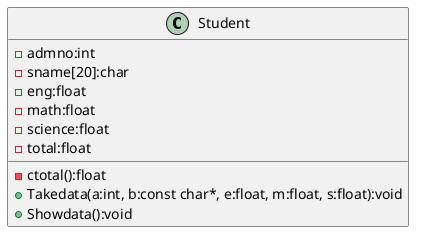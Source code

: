 @startuml Q1
Class Student
{
    - admno:int
    - sname[20]:char
    - eng:float
    - math:float
    - science:float
    - total:float
    - ctotal():float
    + Takedata(a:int, b:const char*, e:float, m:float, s:float):void
    + Showdata():void
}
@enduml
